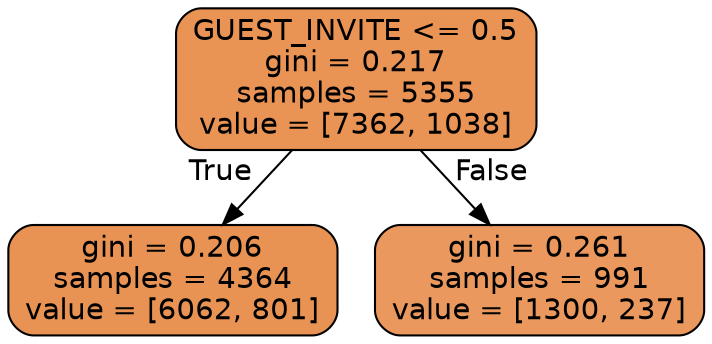 digraph Tree {
node [shape=box, style="filled, rounded", color="black", fontname=helvetica] ;
edge [fontname=helvetica] ;
0 [label="GUEST_INVITE <= 0.5\ngini = 0.217\nsamples = 5355\nvalue = [7362, 1038]", fillcolor="#e99355"] ;
1 [label="gini = 0.206\nsamples = 4364\nvalue = [6062, 801]", fillcolor="#e89253"] ;
0 -> 1 [labeldistance=2.5, labelangle=45, headlabel="True"] ;
2 [label="gini = 0.261\nsamples = 991\nvalue = [1300, 237]", fillcolor="#ea985d"] ;
0 -> 2 [labeldistance=2.5, labelangle=-45, headlabel="False"] ;
}